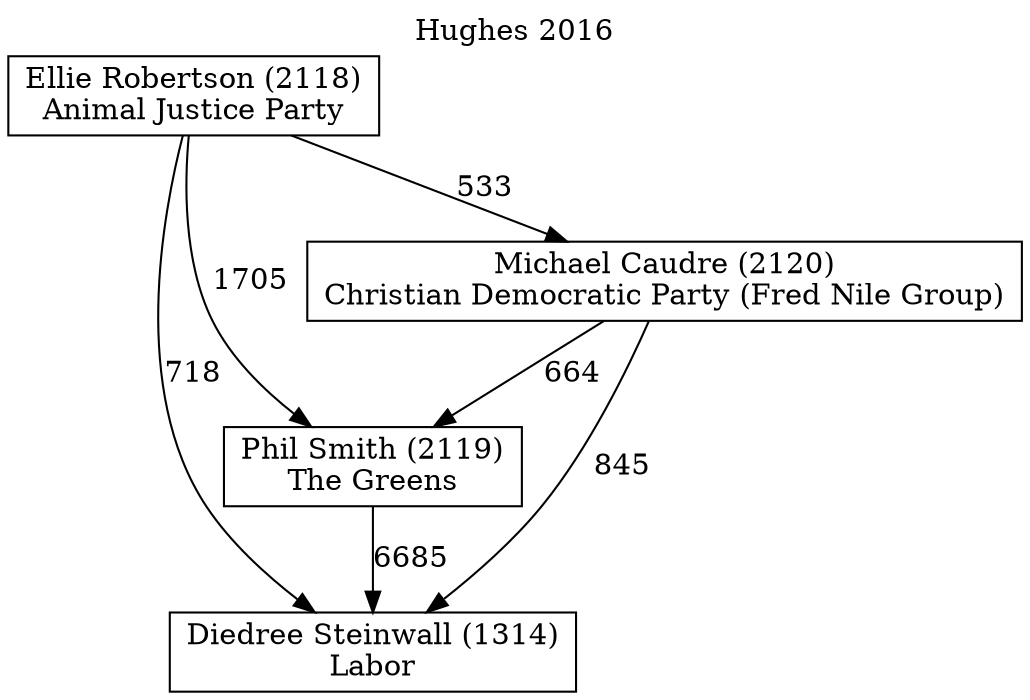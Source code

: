 // House preference flow
digraph "Diedree Steinwall (1314)_Hughes_2016" {
	graph [label="Hughes 2016" labelloc=t mclimit=10]
	node [shape=box]
	"Diedree Steinwall (1314)" [label="Diedree Steinwall (1314)
Labor"]
	"Phil Smith (2119)" [label="Phil Smith (2119)
The Greens"]
	"Michael Caudre (2120)" [label="Michael Caudre (2120)
Christian Democratic Party (Fred Nile Group)"]
	"Ellie Robertson (2118)" [label="Ellie Robertson (2118)
Animal Justice Party"]
	"Phil Smith (2119)" -> "Diedree Steinwall (1314)" [label=6685]
	"Michael Caudre (2120)" -> "Phil Smith (2119)" [label=664]
	"Ellie Robertson (2118)" -> "Michael Caudre (2120)" [label=533]
	"Michael Caudre (2120)" -> "Diedree Steinwall (1314)" [label=845]
	"Ellie Robertson (2118)" -> "Diedree Steinwall (1314)" [label=718]
	"Ellie Robertson (2118)" -> "Phil Smith (2119)" [label=1705]
}
